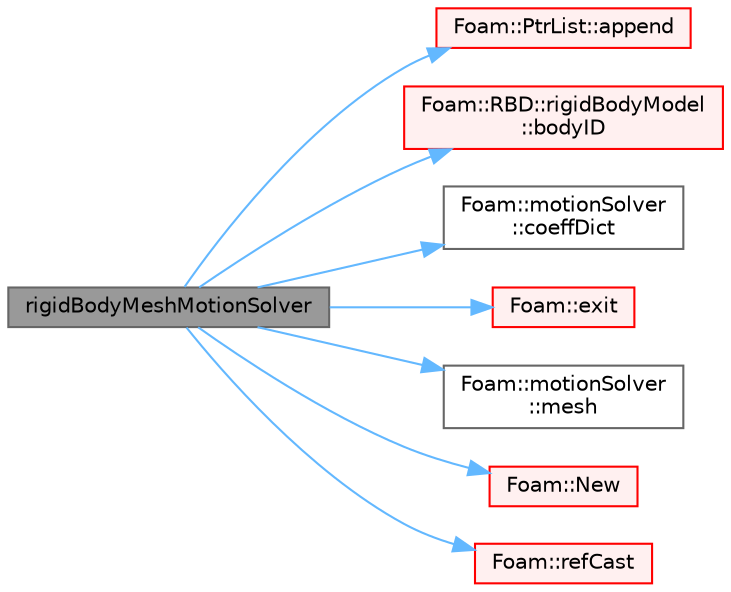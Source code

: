 digraph "rigidBodyMeshMotionSolver"
{
 // LATEX_PDF_SIZE
  bgcolor="transparent";
  edge [fontname=Helvetica,fontsize=10,labelfontname=Helvetica,labelfontsize=10];
  node [fontname=Helvetica,fontsize=10,shape=box,height=0.2,width=0.4];
  rankdir="LR";
  Node1 [id="Node000001",label="rigidBodyMeshMotionSolver",height=0.2,width=0.4,color="gray40", fillcolor="grey60", style="filled", fontcolor="black",tooltip=" "];
  Node1 -> Node2 [id="edge1_Node000001_Node000002",color="steelblue1",style="solid",tooltip=" "];
  Node2 [id="Node000002",label="Foam::PtrList::append",height=0.2,width=0.4,color="red", fillcolor="#FFF0F0", style="filled",URL="$classFoam_1_1PtrList.html#a9846c2ecbc3f323d5dc356dedb2c6cbd",tooltip=" "];
  Node1 -> Node6 [id="edge2_Node000001_Node000006",color="steelblue1",style="solid",tooltip=" "];
  Node6 [id="Node000006",label="Foam::RBD::rigidBodyModel\l::bodyID",height=0.2,width=0.4,color="red", fillcolor="#FFF0F0", style="filled",URL="$classFoam_1_1RBD_1_1rigidBodyModel.html#a947237316c150a5da20657ea173a99b7",tooltip=" "];
  Node1 -> Node8 [id="edge3_Node000001_Node000008",color="steelblue1",style="solid",tooltip=" "];
  Node8 [id="Node000008",label="Foam::motionSolver\l::coeffDict",height=0.2,width=0.4,color="grey40", fillcolor="white", style="filled",URL="$classFoam_1_1motionSolver.html#af02d15e6479a5fec4cc16c212bc314fe",tooltip=" "];
  Node1 -> Node9 [id="edge4_Node000001_Node000009",color="steelblue1",style="solid",tooltip=" "];
  Node9 [id="Node000009",label="Foam::exit",height=0.2,width=0.4,color="red", fillcolor="#FFF0F0", style="filled",URL="$namespaceFoam.html#ae0529b088aefc9f83b89dce5c31fda64",tooltip=" "];
  Node1 -> Node11 [id="edge5_Node000001_Node000011",color="steelblue1",style="solid",tooltip=" "];
  Node11 [id="Node000011",label="Foam::motionSolver\l::mesh",height=0.2,width=0.4,color="grey40", fillcolor="white", style="filled",URL="$classFoam_1_1motionSolver.html#a38f2a0a75662930d6f6f40cc03a410ce",tooltip=" "];
  Node1 -> Node12 [id="edge6_Node000001_Node000012",color="steelblue1",style="solid",tooltip=" "];
  Node12 [id="Node000012",label="Foam::New",height=0.2,width=0.4,color="red", fillcolor="#FFF0F0", style="filled",URL="$namespaceFoam.html#a1148edcd5b937a181997b4db3e01c631",tooltip=" "];
  Node1 -> Node15 [id="edge7_Node000001_Node000015",color="steelblue1",style="solid",tooltip=" "];
  Node15 [id="Node000015",label="Foam::refCast",height=0.2,width=0.4,color="red", fillcolor="#FFF0F0", style="filled",URL="$namespaceFoam.html#a0b18ffad13f9e7e1ae8e921f396c51f5",tooltip=" "];
}
